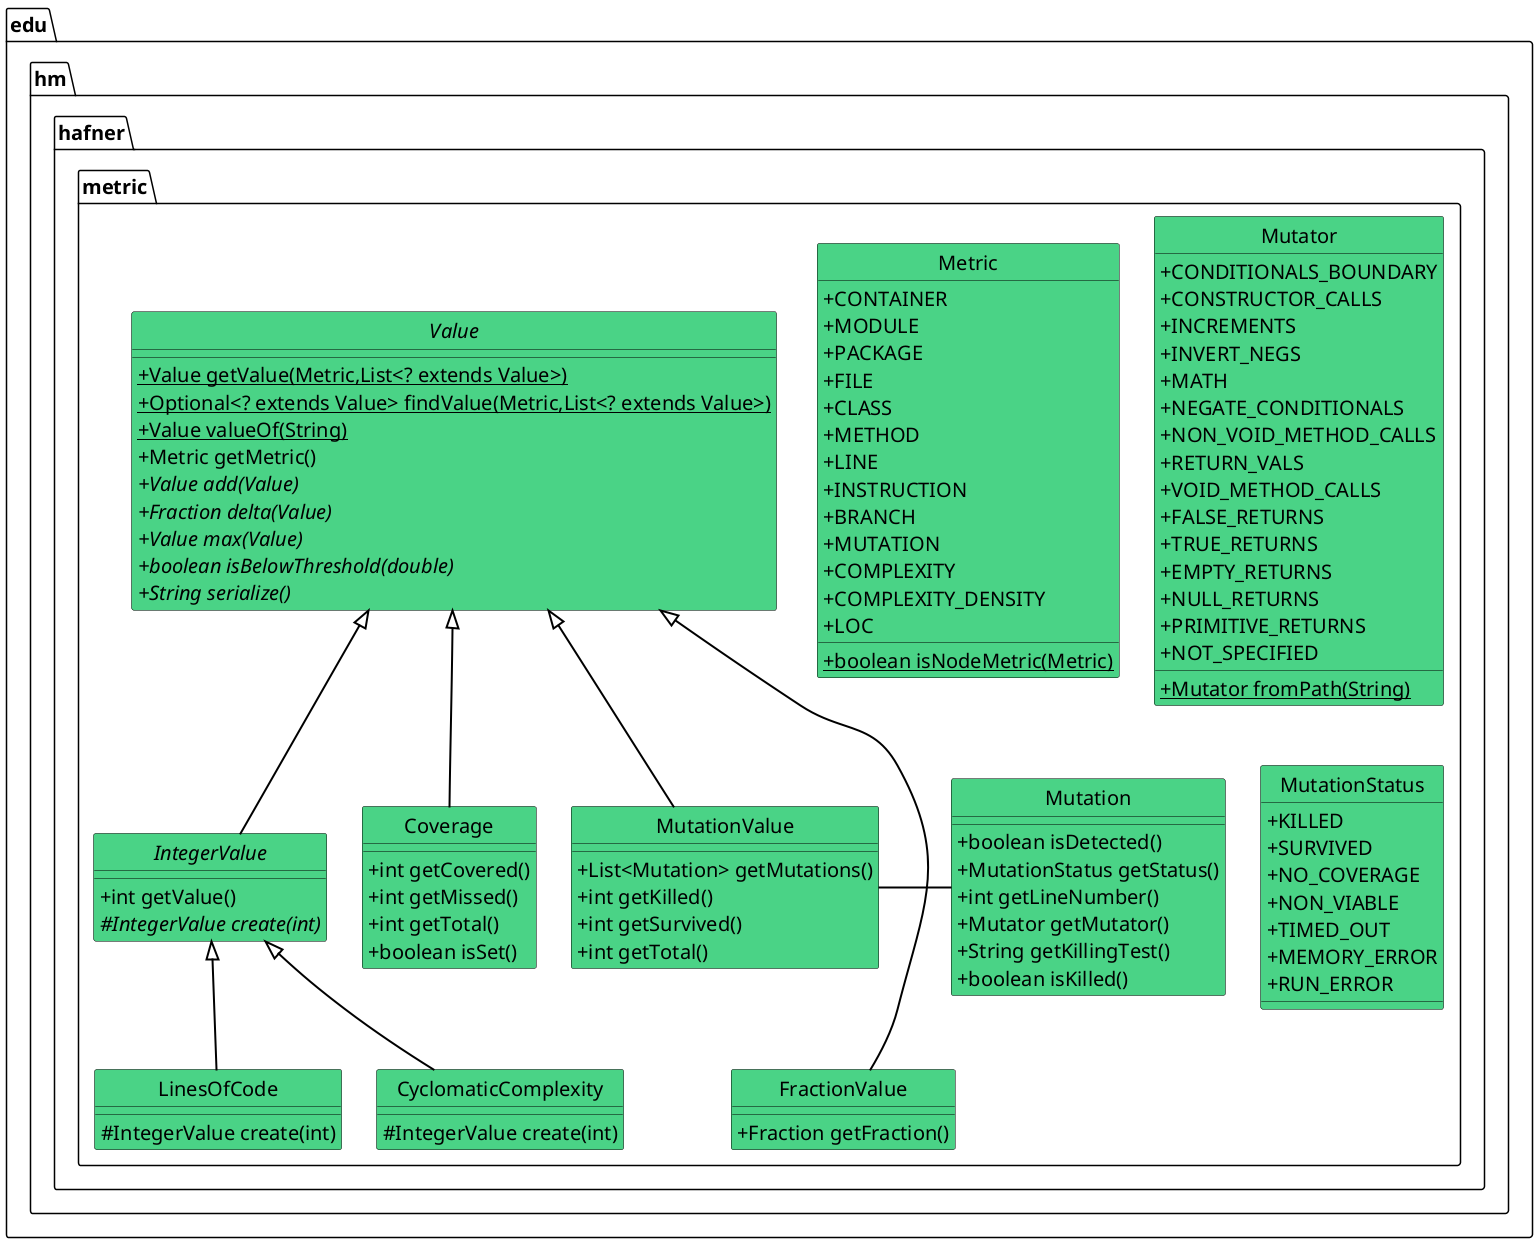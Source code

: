 @startuml

skinparam class {
  BackgroundColor #4AD386
  BorderColor #a0a0a0
  BorderColor black
  ArrowColor black
  FontName  Arial Unicode MS
  FontSize 20
}

skinparam classFontSize 24
skinparam classAttributeIconSize 0
skinparam defaultFontSize 20

skinparam ArrowColor black
skinparam ArrowThickness 2

hide circle

enum edu.hm.hafner.metric.Metric {
+  CONTAINER
+  MODULE
+  PACKAGE
+  FILE
+  CLASS
+  METHOD
+  LINE
+  INSTRUCTION
+  BRANCH
+  MUTATION
+  COMPLEXITY
+  COMPLEXITY_DENSITY
+  LOC
+ {static} boolean isNodeMetric(Metric)
}

abstract class edu.hm.hafner.metric.Value {
+ {static} Value getValue(Metric,List<? extends Value>)
+ {static} Optional<? extends Value> findValue(Metric,List<? extends Value>)
+ {static} Value valueOf(String)
+ Metric getMetric()
+ {abstract}Value add(Value)
+ {abstract}Fraction delta(Value)
+ {abstract}Value max(Value)
+ {abstract}boolean isBelowThreshold(double)
+ {abstract}String serialize()
}

class edu.hm.hafner.metric.CyclomaticComplexity {
# IntegerValue create(int)
}

class edu.hm.hafner.metric.LinesOfCode {
# IntegerValue create(int)
}

class edu.hm.hafner.metric.Coverage {
+ int getCovered()
+ int getMissed()
+ int getTotal()
+ boolean isSet()
}

edu.hm.hafner.metric.Coverage -[hidden]- edu.hm.hafner.metric.CyclomaticComplexity
edu.hm.hafner.metric.Coverage -[hidden]- edu.hm.hafner.metric.FractionValue

class edu.hm.hafner.metric.FractionValue {
+ Fraction getFraction()
}


class edu.hm.hafner.metric.MutationValue {
+ List<Mutation> getMutations()
+ int getKilled()
+ int getSurvived()
+ int getTotal()
}


abstract class edu.hm.hafner.metric.IntegerValue {
+ int getValue()
# {abstract}IntegerValue create(int)
}

class edu.hm.hafner.metric.Mutation {
+ boolean isDetected()
+ MutationStatus getStatus()
+ int getLineNumber()
+ Mutator getMutator()
+ String getKillingTest()
+ boolean isKilled()
}

enum edu.hm.hafner.metric.Mutator {
+  CONDITIONALS_BOUNDARY
+  CONSTRUCTOR_CALLS
+  INCREMENTS
+  INVERT_NEGS
+  MATH
+  NEGATE_CONDITIONALS
+  NON_VOID_METHOD_CALLS
+  RETURN_VALS
+  VOID_METHOD_CALLS
+  FALSE_RETURNS
+  TRUE_RETURNS
+  EMPTY_RETURNS
+  NULL_RETURNS
+  PRIMITIVE_RETURNS
+  NOT_SPECIFIED
+ {static} Mutator fromPath(String)
}

enum edu.hm.hafner.metric.MutationStatus {
+  KILLED
+  SURVIVED
+  NO_COVERAGE
+  NON_VIABLE
+  TIMED_OUT
+  MEMORY_ERROR
+  RUN_ERROR
}

edu.hm.hafner.metric.IntegerValue <|-- edu.hm.hafner.metric.LinesOfCode
edu.hm.hafner.metric.Value <|-- edu.hm.hafner.metric.Coverage
edu.hm.hafner.metric.IntegerValue <|-- edu.hm.hafner.metric.CyclomaticComplexity
edu.hm.hafner.metric.Value <|-- edu.hm.hafner.metric.FractionValue
edu.hm.hafner.metric.Value <|-- edu.hm.hafner.metric.MutationValue
edu.hm.hafner.metric.Value <|-- edu.hm.hafner.metric.IntegerValue

edu.hm.hafner.metric.Mutation - edu.hm.hafner.metric.MutationValue
@enduml
